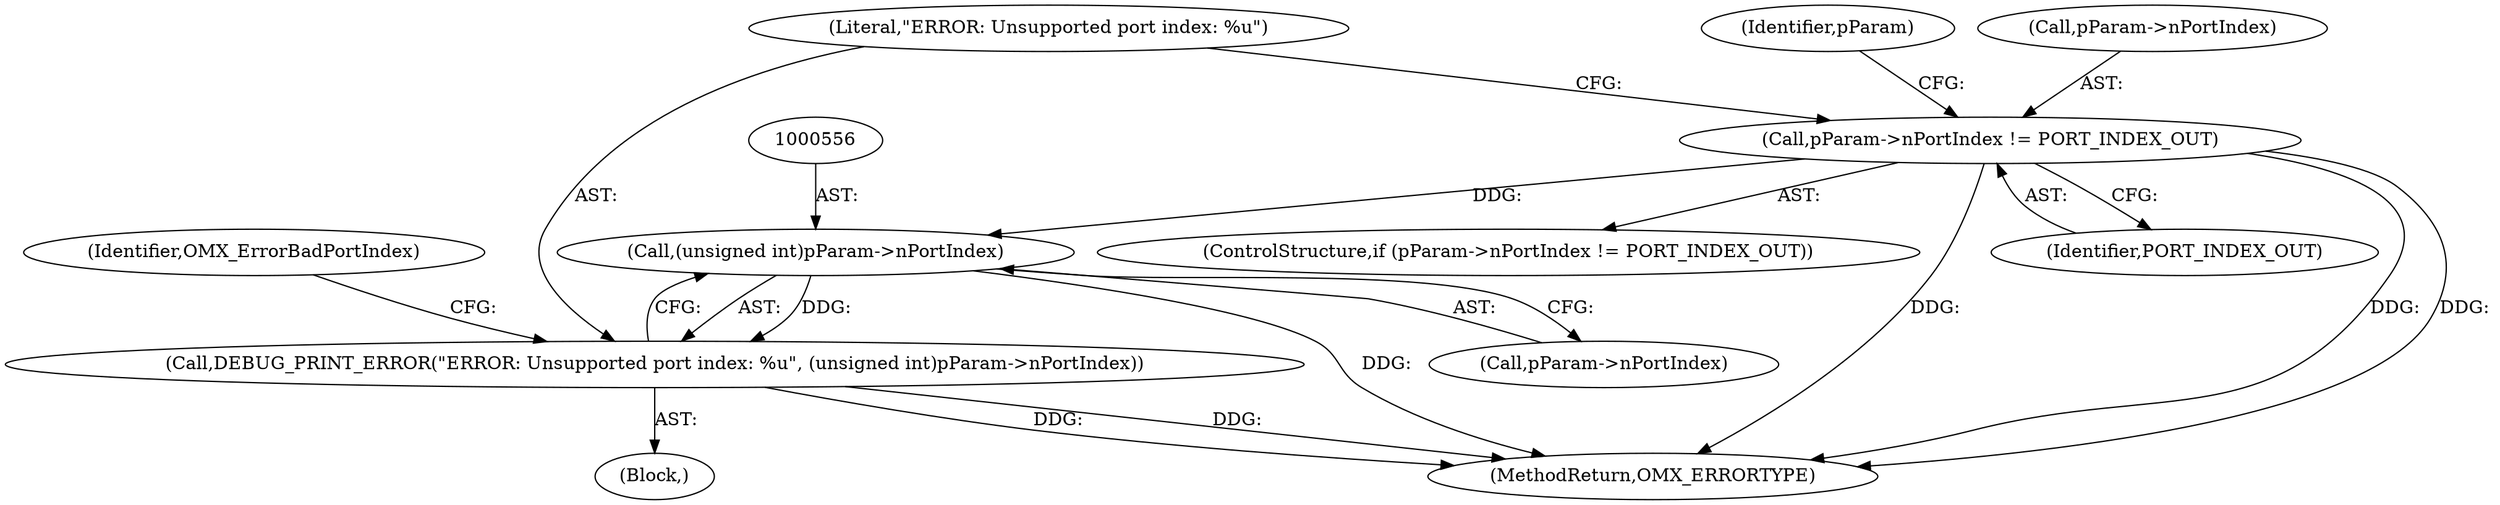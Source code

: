digraph "0_Android_560ccdb509a7b86186fac0fce1b25bd9a3e6a6e8_6@pointer" {
"1000555" [label="(Call,(unsigned int)pParam->nPortIndex)"];
"1000547" [label="(Call,pParam->nPortIndex != PORT_INDEX_OUT)"];
"1000553" [label="(Call,DEBUG_PRINT_ERROR(\"ERROR: Unsupported port index: %u\", (unsigned int)pParam->nPortIndex))"];
"1000547" [label="(Call,pParam->nPortIndex != PORT_INDEX_OUT)"];
"1000546" [label="(ControlStructure,if (pParam->nPortIndex != PORT_INDEX_OUT))"];
"1000561" [label="(Identifier,OMX_ErrorBadPortIndex)"];
"1000982" [label="(MethodReturn,OMX_ERRORTYPE)"];
"1000552" [label="(Block,)"];
"1000555" [label="(Call,(unsigned int)pParam->nPortIndex)"];
"1000548" [label="(Call,pParam->nPortIndex)"];
"1000551" [label="(Identifier,PORT_INDEX_OUT)"];
"1000553" [label="(Call,DEBUG_PRINT_ERROR(\"ERROR: Unsupported port index: %u\", (unsigned int)pParam->nPortIndex))"];
"1000554" [label="(Literal,\"ERROR: Unsupported port index: %u\")"];
"1000557" [label="(Call,pParam->nPortIndex)"];
"1000566" [label="(Identifier,pParam)"];
"1000555" -> "1000553"  [label="AST: "];
"1000555" -> "1000557"  [label="CFG: "];
"1000556" -> "1000555"  [label="AST: "];
"1000557" -> "1000555"  [label="AST: "];
"1000553" -> "1000555"  [label="CFG: "];
"1000555" -> "1000982"  [label="DDG: "];
"1000555" -> "1000553"  [label="DDG: "];
"1000547" -> "1000555"  [label="DDG: "];
"1000547" -> "1000546"  [label="AST: "];
"1000547" -> "1000551"  [label="CFG: "];
"1000548" -> "1000547"  [label="AST: "];
"1000551" -> "1000547"  [label="AST: "];
"1000554" -> "1000547"  [label="CFG: "];
"1000566" -> "1000547"  [label="CFG: "];
"1000547" -> "1000982"  [label="DDG: "];
"1000547" -> "1000982"  [label="DDG: "];
"1000547" -> "1000982"  [label="DDG: "];
"1000553" -> "1000552"  [label="AST: "];
"1000554" -> "1000553"  [label="AST: "];
"1000561" -> "1000553"  [label="CFG: "];
"1000553" -> "1000982"  [label="DDG: "];
"1000553" -> "1000982"  [label="DDG: "];
}
